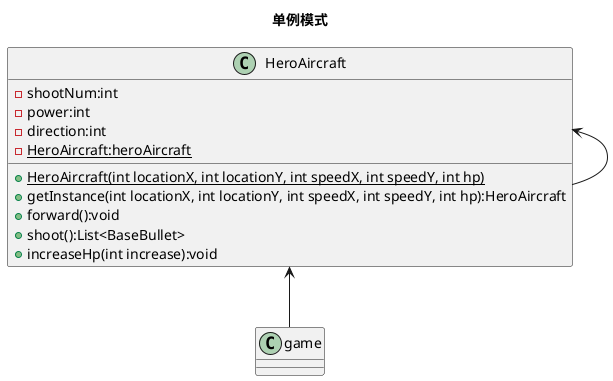 @startuml
'https://plantuml.com/class-diagram
title:单例模式

class HeroAircraft {
    - shootNum:int
    - power:int
    - direction:int
    - {static} HeroAircraft:heroAircraft
    + {static} HeroAircraft(int locationX, int locationY, int speedX, int speedY, int hp)
    + getInstance(int locationX, int locationY, int speedX, int speedY, int hp):HeroAircraft
    + forward():void
    + shoot():List<BaseBullet>
    + increaseHp(int increase):void
}

HeroAircraft <-- HeroAircraft
HeroAircraft <-- game

@enduml